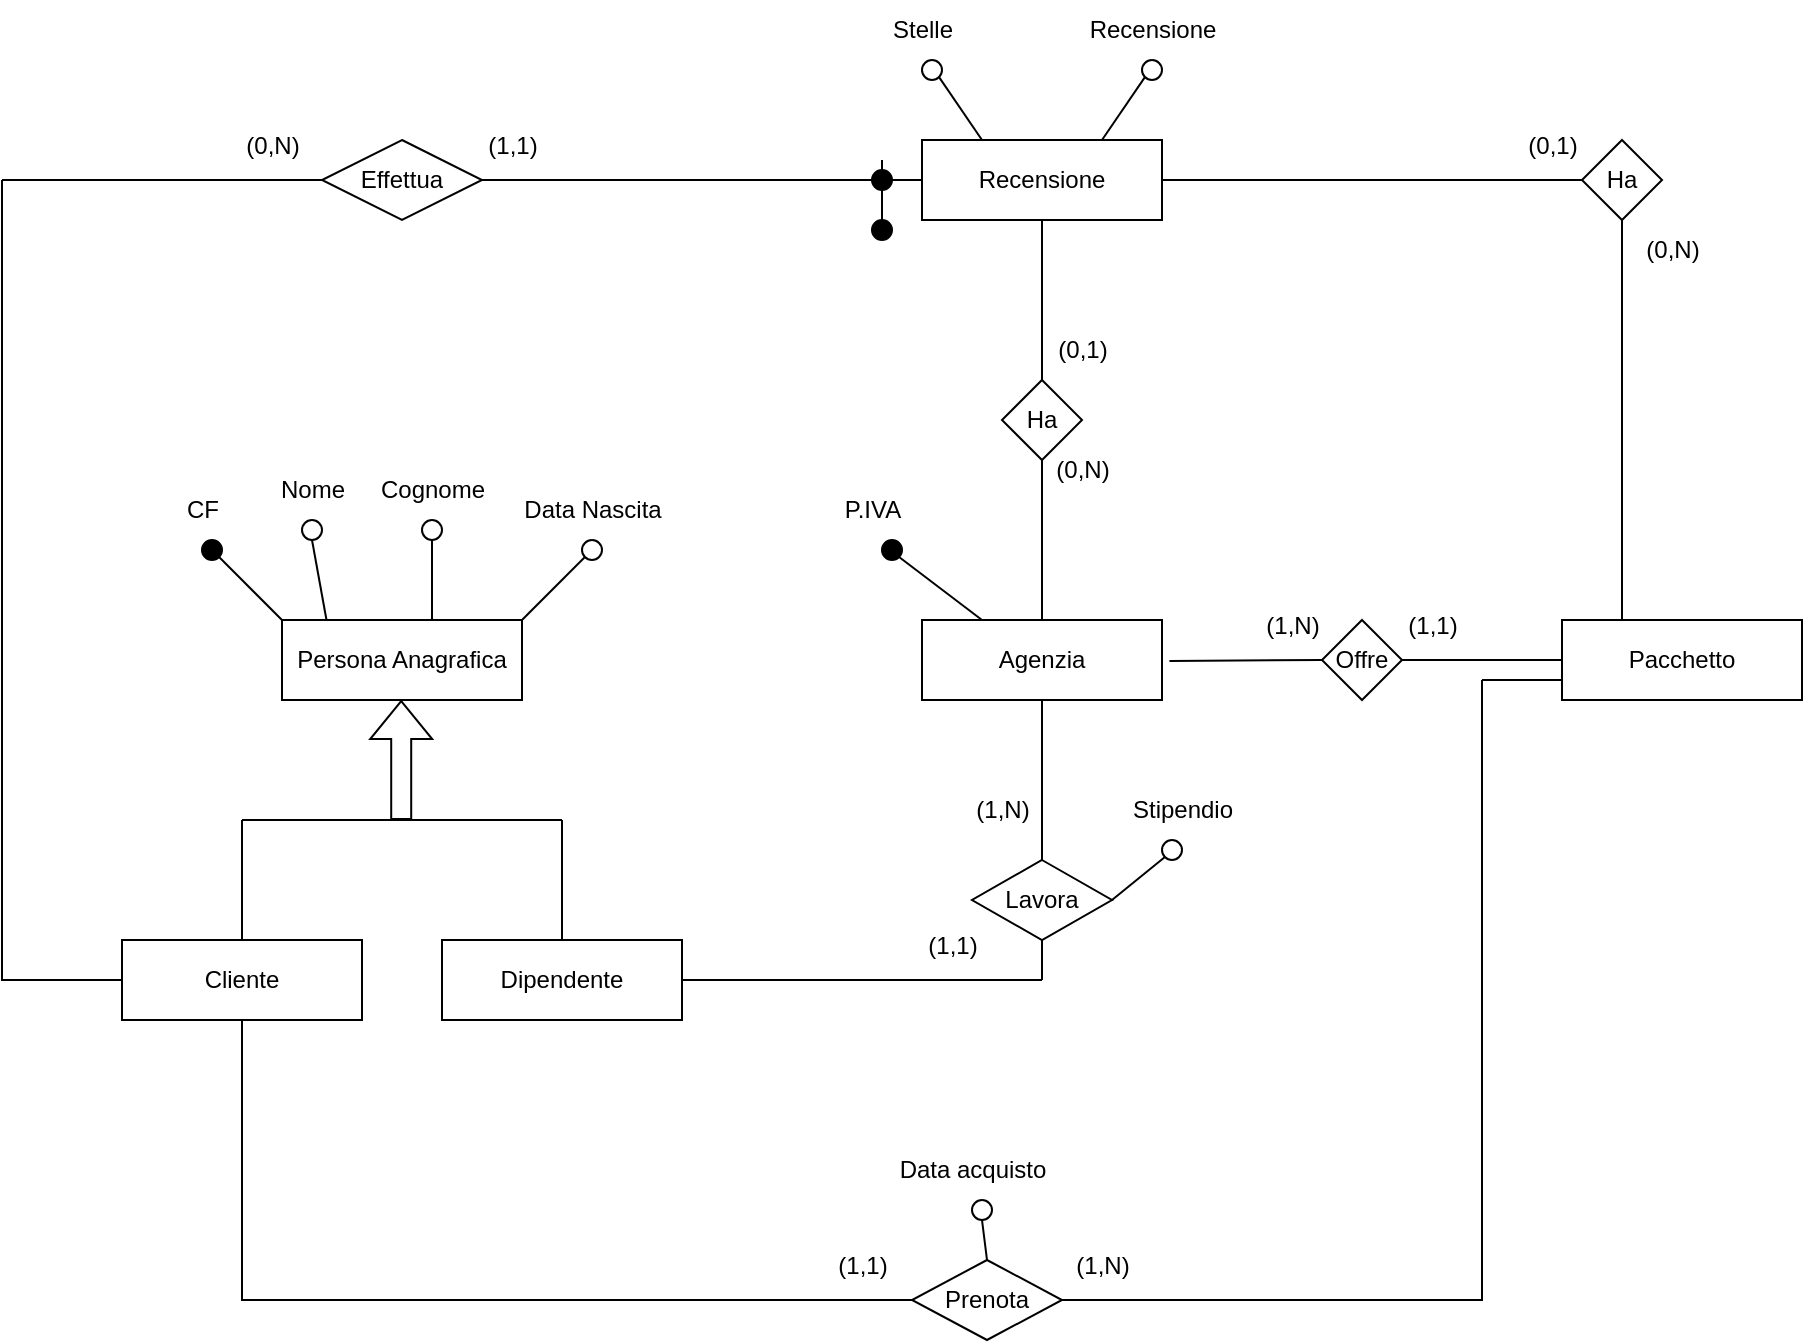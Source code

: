 <mxfile version="21.3.6">
  <diagram name="Page-1" id="eszvyq5Cj7oOyGVBtx96">
    <mxGraphModel dx="2217" dy="795" grid="1" gridSize="10" guides="1" tooltips="1" connect="1" arrows="1" fold="1" page="1" pageScale="1" pageWidth="850" pageHeight="1100" math="0" shadow="0">
      <root>
        <mxCell id="0" />
        <mxCell id="1" parent="0" />
        <mxCell id="S_3UvRGkCFh0jc6VybWF-6" value="Recensione" style="rounded=0;whiteSpace=wrap;html=1;" vertex="1" parent="1">
          <mxGeometry x="360" y="120" width="120" height="40" as="geometry" />
        </mxCell>
        <mxCell id="S_3UvRGkCFh0jc6VybWF-7" value="Agenzia" style="rounded=0;whiteSpace=wrap;html=1;" vertex="1" parent="1">
          <mxGeometry x="360" y="360" width="120" height="40" as="geometry" />
        </mxCell>
        <mxCell id="S_3UvRGkCFh0jc6VybWF-8" value="Pacchetto" style="rounded=0;whiteSpace=wrap;html=1;" vertex="1" parent="1">
          <mxGeometry x="680" y="360" width="120" height="40" as="geometry" />
        </mxCell>
        <mxCell id="S_3UvRGkCFh0jc6VybWF-9" value="Ha" style="rhombus;whiteSpace=wrap;html=1;" vertex="1" parent="1">
          <mxGeometry x="400" y="240" width="40" height="40" as="geometry" />
        </mxCell>
        <mxCell id="S_3UvRGkCFh0jc6VybWF-10" value="" style="endArrow=none;html=1;rounded=0;entryX=0.5;entryY=1;entryDx=0;entryDy=0;exitX=0.5;exitY=0;exitDx=0;exitDy=0;" edge="1" parent="1" source="S_3UvRGkCFh0jc6VybWF-7" target="S_3UvRGkCFh0jc6VybWF-9">
          <mxGeometry width="50" height="50" relative="1" as="geometry">
            <mxPoint x="350" y="310" as="sourcePoint" />
            <mxPoint x="400" y="260" as="targetPoint" />
          </mxGeometry>
        </mxCell>
        <mxCell id="S_3UvRGkCFh0jc6VybWF-11" value="" style="endArrow=none;html=1;rounded=0;entryX=0.5;entryY=0;entryDx=0;entryDy=0;exitX=0.5;exitY=1;exitDx=0;exitDy=0;" edge="1" parent="1" source="S_3UvRGkCFh0jc6VybWF-6" target="S_3UvRGkCFh0jc6VybWF-9">
          <mxGeometry width="50" height="50" relative="1" as="geometry">
            <mxPoint x="350" y="310" as="sourcePoint" />
            <mxPoint x="400" y="260" as="targetPoint" />
          </mxGeometry>
        </mxCell>
        <mxCell id="S_3UvRGkCFh0jc6VybWF-12" value="Offre" style="rhombus;whiteSpace=wrap;html=1;" vertex="1" parent="1">
          <mxGeometry x="560" y="360" width="40" height="40" as="geometry" />
        </mxCell>
        <mxCell id="S_3UvRGkCFh0jc6VybWF-14" value="" style="endArrow=none;html=1;rounded=0;exitX=1.031;exitY=0.513;exitDx=0;exitDy=0;exitPerimeter=0;entryX=0;entryY=0.5;entryDx=0;entryDy=0;" edge="1" parent="1" source="S_3UvRGkCFh0jc6VybWF-7" target="S_3UvRGkCFh0jc6VybWF-12">
          <mxGeometry width="50" height="50" relative="1" as="geometry">
            <mxPoint x="630" y="310" as="sourcePoint" />
            <mxPoint x="680" y="260" as="targetPoint" />
          </mxGeometry>
        </mxCell>
        <mxCell id="S_3UvRGkCFh0jc6VybWF-15" value="" style="endArrow=none;html=1;rounded=0;exitX=1;exitY=0.5;exitDx=0;exitDy=0;entryX=0;entryY=0.5;entryDx=0;entryDy=0;" edge="1" parent="1" source="S_3UvRGkCFh0jc6VybWF-12" target="S_3UvRGkCFh0jc6VybWF-8">
          <mxGeometry width="50" height="50" relative="1" as="geometry">
            <mxPoint x="630" y="300" as="sourcePoint" />
            <mxPoint x="680" y="250" as="targetPoint" />
          </mxGeometry>
        </mxCell>
        <mxCell id="S_3UvRGkCFh0jc6VybWF-16" value="" style="endArrow=none;html=1;rounded=0;entryX=0.25;entryY=0;entryDx=0;entryDy=0;exitX=1;exitY=1;exitDx=0;exitDy=0;" edge="1" parent="1" source="S_3UvRGkCFh0jc6VybWF-17" target="S_3UvRGkCFh0jc6VybWF-6">
          <mxGeometry width="50" height="50" relative="1" as="geometry">
            <mxPoint x="370" y="90" as="sourcePoint" />
            <mxPoint x="410" y="270" as="targetPoint" />
          </mxGeometry>
        </mxCell>
        <mxCell id="S_3UvRGkCFh0jc6VybWF-17" value="" style="ellipse;whiteSpace=wrap;html=1;aspect=fixed;" vertex="1" parent="1">
          <mxGeometry x="360" y="80" width="10" height="10" as="geometry" />
        </mxCell>
        <mxCell id="S_3UvRGkCFh0jc6VybWF-18" value="Stelle" style="text;html=1;align=center;verticalAlign=middle;resizable=0;points=[];autosize=1;strokeColor=none;fillColor=none;" vertex="1" parent="1">
          <mxGeometry x="335" y="50" width="50" height="30" as="geometry" />
        </mxCell>
        <mxCell id="S_3UvRGkCFh0jc6VybWF-20" value="" style="ellipse;whiteSpace=wrap;html=1;aspect=fixed;" vertex="1" parent="1">
          <mxGeometry x="470" y="80" width="10" height="10" as="geometry" />
        </mxCell>
        <mxCell id="S_3UvRGkCFh0jc6VybWF-22" value="" style="endArrow=none;html=1;rounded=0;exitX=0.75;exitY=0;exitDx=0;exitDy=0;entryX=0;entryY=1;entryDx=0;entryDy=0;" edge="1" parent="1" source="S_3UvRGkCFh0jc6VybWF-6" target="S_3UvRGkCFh0jc6VybWF-20">
          <mxGeometry width="50" height="50" relative="1" as="geometry">
            <mxPoint x="440" y="140" as="sourcePoint" />
            <mxPoint x="490" y="90" as="targetPoint" />
          </mxGeometry>
        </mxCell>
        <mxCell id="S_3UvRGkCFh0jc6VybWF-23" value="Recensione" style="text;html=1;align=center;verticalAlign=middle;resizable=0;points=[];autosize=1;strokeColor=none;fillColor=none;" vertex="1" parent="1">
          <mxGeometry x="430" y="50" width="90" height="30" as="geometry" />
        </mxCell>
        <mxCell id="S_3UvRGkCFh0jc6VybWF-24" value="" style="ellipse;whiteSpace=wrap;html=1;aspect=fixed;fillColor=#000000;" vertex="1" parent="1">
          <mxGeometry x="340" y="320" width="10" height="10" as="geometry" />
        </mxCell>
        <mxCell id="S_3UvRGkCFh0jc6VybWF-25" value="" style="endArrow=none;html=1;rounded=0;entryX=0.25;entryY=0;entryDx=0;entryDy=0;exitX=1;exitY=1;exitDx=0;exitDy=0;" edge="1" parent="1" source="S_3UvRGkCFh0jc6VybWF-24" target="S_3UvRGkCFh0jc6VybWF-7">
          <mxGeometry width="50" height="50" relative="1" as="geometry">
            <mxPoint x="290" y="320" as="sourcePoint" />
            <mxPoint x="340" y="270" as="targetPoint" />
          </mxGeometry>
        </mxCell>
        <mxCell id="S_3UvRGkCFh0jc6VybWF-26" value="P.IVA" style="text;html=1;align=center;verticalAlign=middle;resizable=0;points=[];autosize=1;strokeColor=none;fillColor=none;" vertex="1" parent="1">
          <mxGeometry x="310" y="290" width="50" height="30" as="geometry" />
        </mxCell>
        <mxCell id="S_3UvRGkCFh0jc6VybWF-29" value="(0,1)" style="text;html=1;align=center;verticalAlign=middle;resizable=0;points=[];autosize=1;strokeColor=none;fillColor=none;" vertex="1" parent="1">
          <mxGeometry x="415" y="210" width="50" height="30" as="geometry" />
        </mxCell>
        <mxCell id="S_3UvRGkCFh0jc6VybWF-30" value="(0,N)" style="text;html=1;align=center;verticalAlign=middle;resizable=0;points=[];autosize=1;strokeColor=none;fillColor=none;" vertex="1" parent="1">
          <mxGeometry x="415" y="270" width="50" height="30" as="geometry" />
        </mxCell>
        <mxCell id="S_3UvRGkCFh0jc6VybWF-31" value="(1,N)" style="text;html=1;align=center;verticalAlign=middle;resizable=0;points=[];autosize=1;strokeColor=none;fillColor=none;" vertex="1" parent="1">
          <mxGeometry x="520" y="348" width="50" height="30" as="geometry" />
        </mxCell>
        <mxCell id="S_3UvRGkCFh0jc6VybWF-32" value="(1,1)" style="text;html=1;align=center;verticalAlign=middle;resizable=0;points=[];autosize=1;strokeColor=none;fillColor=none;" vertex="1" parent="1">
          <mxGeometry x="590" y="348" width="50" height="30" as="geometry" />
        </mxCell>
        <mxCell id="S_3UvRGkCFh0jc6VybWF-33" value="Ha" style="rhombus;whiteSpace=wrap;html=1;" vertex="1" parent="1">
          <mxGeometry x="690" y="120" width="40" height="40" as="geometry" />
        </mxCell>
        <mxCell id="S_3UvRGkCFh0jc6VybWF-34" value="" style="endArrow=none;html=1;rounded=0;exitX=1;exitY=0.5;exitDx=0;exitDy=0;entryX=0;entryY=0.5;entryDx=0;entryDy=0;" edge="1" parent="1" source="S_3UvRGkCFh0jc6VybWF-6" target="S_3UvRGkCFh0jc6VybWF-33">
          <mxGeometry width="50" height="50" relative="1" as="geometry">
            <mxPoint x="640" y="290" as="sourcePoint" />
            <mxPoint x="690" y="240" as="targetPoint" />
          </mxGeometry>
        </mxCell>
        <mxCell id="S_3UvRGkCFh0jc6VybWF-35" value="" style="endArrow=none;html=1;rounded=0;entryX=0.5;entryY=1;entryDx=0;entryDy=0;exitX=0.25;exitY=0;exitDx=0;exitDy=0;" edge="1" parent="1" source="S_3UvRGkCFh0jc6VybWF-8" target="S_3UvRGkCFh0jc6VybWF-33">
          <mxGeometry width="50" height="50" relative="1" as="geometry">
            <mxPoint x="640" y="290" as="sourcePoint" />
            <mxPoint x="690" y="240" as="targetPoint" />
          </mxGeometry>
        </mxCell>
        <mxCell id="S_3UvRGkCFh0jc6VybWF-36" value="(0,1)" style="text;html=1;align=center;verticalAlign=middle;resizable=0;points=[];autosize=1;strokeColor=none;fillColor=none;" vertex="1" parent="1">
          <mxGeometry x="650" y="108" width="50" height="30" as="geometry" />
        </mxCell>
        <mxCell id="S_3UvRGkCFh0jc6VybWF-37" value="(0,N)" style="text;html=1;align=center;verticalAlign=middle;resizable=0;points=[];autosize=1;strokeColor=none;fillColor=none;" vertex="1" parent="1">
          <mxGeometry x="710" y="160" width="50" height="30" as="geometry" />
        </mxCell>
        <mxCell id="S_3UvRGkCFh0jc6VybWF-38" value="Persona Anagrafica" style="rounded=0;whiteSpace=wrap;html=1;" vertex="1" parent="1">
          <mxGeometry x="40" y="360" width="120" height="40" as="geometry" />
        </mxCell>
        <mxCell id="S_3UvRGkCFh0jc6VybWF-39" value="" style="shape=flexArrow;endArrow=classic;html=1;rounded=0;" edge="1" parent="1">
          <mxGeometry width="50" height="50" relative="1" as="geometry">
            <mxPoint x="99.6" y="460" as="sourcePoint" />
            <mxPoint x="99.6" y="400" as="targetPoint" />
          </mxGeometry>
        </mxCell>
        <mxCell id="S_3UvRGkCFh0jc6VybWF-40" value="" style="endArrow=none;html=1;rounded=0;" edge="1" parent="1">
          <mxGeometry width="50" height="50" relative="1" as="geometry">
            <mxPoint x="20" y="460" as="sourcePoint" />
            <mxPoint x="180" y="460" as="targetPoint" />
          </mxGeometry>
        </mxCell>
        <mxCell id="S_3UvRGkCFh0jc6VybWF-41" value="Cliente" style="rounded=0;whiteSpace=wrap;html=1;" vertex="1" parent="1">
          <mxGeometry x="-40" y="520" width="120" height="40" as="geometry" />
        </mxCell>
        <mxCell id="S_3UvRGkCFh0jc6VybWF-42" value="Dipendente" style="rounded=0;whiteSpace=wrap;html=1;" vertex="1" parent="1">
          <mxGeometry x="120" y="520" width="120" height="40" as="geometry" />
        </mxCell>
        <mxCell id="S_3UvRGkCFh0jc6VybWF-43" value="" style="endArrow=none;html=1;rounded=0;entryX=0.5;entryY=0;entryDx=0;entryDy=0;" edge="1" parent="1" target="S_3UvRGkCFh0jc6VybWF-42">
          <mxGeometry width="50" height="50" relative="1" as="geometry">
            <mxPoint x="180" y="460" as="sourcePoint" />
            <mxPoint x="250" y="460" as="targetPoint" />
          </mxGeometry>
        </mxCell>
        <mxCell id="S_3UvRGkCFh0jc6VybWF-45" value="" style="endArrow=none;html=1;rounded=0;exitX=0.5;exitY=0;exitDx=0;exitDy=0;" edge="1" parent="1" source="S_3UvRGkCFh0jc6VybWF-41">
          <mxGeometry width="50" height="50" relative="1" as="geometry">
            <mxPoint x="200" y="510" as="sourcePoint" />
            <mxPoint x="20" y="460" as="targetPoint" />
          </mxGeometry>
        </mxCell>
        <mxCell id="S_3UvRGkCFh0jc6VybWF-46" value="" style="endArrow=none;html=1;rounded=0;exitX=0;exitY=0;exitDx=0;exitDy=0;" edge="1" parent="1" source="S_3UvRGkCFh0jc6VybWF-38" target="S_3UvRGkCFh0jc6VybWF-47">
          <mxGeometry width="50" height="50" relative="1" as="geometry">
            <mxPoint x="240" y="530" as="sourcePoint" />
            <mxPoint x="20" y="330" as="targetPoint" />
          </mxGeometry>
        </mxCell>
        <mxCell id="S_3UvRGkCFh0jc6VybWF-47" value="" style="ellipse;whiteSpace=wrap;html=1;aspect=fixed;fillColor=#000000;" vertex="1" parent="1">
          <mxGeometry y="320" width="10" height="10" as="geometry" />
        </mxCell>
        <mxCell id="S_3UvRGkCFh0jc6VybWF-49" value="CF" style="text;html=1;align=center;verticalAlign=middle;resizable=0;points=[];autosize=1;strokeColor=none;fillColor=none;" vertex="1" parent="1">
          <mxGeometry x="-20" y="290" width="40" height="30" as="geometry" />
        </mxCell>
        <mxCell id="S_3UvRGkCFh0jc6VybWF-50" value="" style="ellipse;whiteSpace=wrap;html=1;aspect=fixed;" vertex="1" parent="1">
          <mxGeometry x="50" y="310" width="10" height="10" as="geometry" />
        </mxCell>
        <mxCell id="S_3UvRGkCFh0jc6VybWF-51" value="Nome" style="text;html=1;align=center;verticalAlign=middle;resizable=0;points=[];autosize=1;strokeColor=none;fillColor=none;" vertex="1" parent="1">
          <mxGeometry x="25" y="280" width="60" height="30" as="geometry" />
        </mxCell>
        <mxCell id="S_3UvRGkCFh0jc6VybWF-52" value="" style="ellipse;whiteSpace=wrap;html=1;aspect=fixed;" vertex="1" parent="1">
          <mxGeometry x="110" y="310" width="10" height="10" as="geometry" />
        </mxCell>
        <mxCell id="S_3UvRGkCFh0jc6VybWF-53" value="Cognome" style="text;html=1;align=center;verticalAlign=middle;resizable=0;points=[];autosize=1;strokeColor=none;fillColor=none;" vertex="1" parent="1">
          <mxGeometry x="75" y="280" width="80" height="30" as="geometry" />
        </mxCell>
        <mxCell id="S_3UvRGkCFh0jc6VybWF-54" value="" style="ellipse;whiteSpace=wrap;html=1;aspect=fixed;" vertex="1" parent="1">
          <mxGeometry x="190" y="320" width="10" height="10" as="geometry" />
        </mxCell>
        <mxCell id="S_3UvRGkCFh0jc6VybWF-55" value="Data Nascita" style="text;html=1;align=center;verticalAlign=middle;resizable=0;points=[];autosize=1;strokeColor=none;fillColor=none;" vertex="1" parent="1">
          <mxGeometry x="150" y="290" width="90" height="30" as="geometry" />
        </mxCell>
        <mxCell id="S_3UvRGkCFh0jc6VybWF-56" value="" style="endArrow=none;html=1;rounded=0;exitX=0.186;exitY=0.01;exitDx=0;exitDy=0;exitPerimeter=0;entryX=0.5;entryY=1;entryDx=0;entryDy=0;" edge="1" parent="1" source="S_3UvRGkCFh0jc6VybWF-38" target="S_3UvRGkCFh0jc6VybWF-50">
          <mxGeometry width="50" height="50" relative="1" as="geometry">
            <mxPoint x="80" y="330" as="sourcePoint" />
            <mxPoint x="130" y="280" as="targetPoint" />
          </mxGeometry>
        </mxCell>
        <mxCell id="S_3UvRGkCFh0jc6VybWF-57" value="" style="endArrow=none;html=1;rounded=0;exitX=0.625;exitY=0.006;exitDx=0;exitDy=0;entryX=0.5;entryY=1;entryDx=0;entryDy=0;exitPerimeter=0;" edge="1" parent="1" source="S_3UvRGkCFh0jc6VybWF-38" target="S_3UvRGkCFh0jc6VybWF-52">
          <mxGeometry width="50" height="50" relative="1" as="geometry">
            <mxPoint x="60" y="340" as="sourcePoint" />
            <mxPoint x="110" y="290" as="targetPoint" />
          </mxGeometry>
        </mxCell>
        <mxCell id="S_3UvRGkCFh0jc6VybWF-58" value="" style="endArrow=none;html=1;rounded=0;exitX=1;exitY=0;exitDx=0;exitDy=0;entryX=0;entryY=1;entryDx=0;entryDy=0;" edge="1" parent="1" source="S_3UvRGkCFh0jc6VybWF-38" target="S_3UvRGkCFh0jc6VybWF-54">
          <mxGeometry width="50" height="50" relative="1" as="geometry">
            <mxPoint x="60" y="340" as="sourcePoint" />
            <mxPoint x="110" y="290" as="targetPoint" />
          </mxGeometry>
        </mxCell>
        <mxCell id="S_3UvRGkCFh0jc6VybWF-59" value="Lavora" style="rhombus;whiteSpace=wrap;html=1;" vertex="1" parent="1">
          <mxGeometry x="385" y="480" width="70" height="40" as="geometry" />
        </mxCell>
        <mxCell id="S_3UvRGkCFh0jc6VybWF-62" value="" style="endArrow=none;html=1;rounded=0;entryX=0.5;entryY=1;entryDx=0;entryDy=0;exitX=0.5;exitY=0;exitDx=0;exitDy=0;" edge="1" parent="1" source="S_3UvRGkCFh0jc6VybWF-59" target="S_3UvRGkCFh0jc6VybWF-7">
          <mxGeometry width="50" height="50" relative="1" as="geometry">
            <mxPoint x="380" y="450" as="sourcePoint" />
            <mxPoint x="430" y="400" as="targetPoint" />
          </mxGeometry>
        </mxCell>
        <mxCell id="S_3UvRGkCFh0jc6VybWF-63" value="" style="endArrow=none;html=1;rounded=0;exitX=0.5;exitY=1;exitDx=0;exitDy=0;" edge="1" parent="1" source="S_3UvRGkCFh0jc6VybWF-59">
          <mxGeometry width="50" height="50" relative="1" as="geometry">
            <mxPoint x="410" y="470" as="sourcePoint" />
            <mxPoint x="420" y="540" as="targetPoint" />
          </mxGeometry>
        </mxCell>
        <mxCell id="S_3UvRGkCFh0jc6VybWF-64" value="" style="endArrow=none;html=1;rounded=0;exitX=1;exitY=0.5;exitDx=0;exitDy=0;" edge="1" parent="1" source="S_3UvRGkCFh0jc6VybWF-42">
          <mxGeometry width="50" height="50" relative="1" as="geometry">
            <mxPoint x="410" y="470" as="sourcePoint" />
            <mxPoint x="420" y="540" as="targetPoint" />
          </mxGeometry>
        </mxCell>
        <mxCell id="S_3UvRGkCFh0jc6VybWF-65" value="(1,1)" style="text;html=1;align=center;verticalAlign=middle;resizable=0;points=[];autosize=1;strokeColor=none;fillColor=none;" vertex="1" parent="1">
          <mxGeometry x="350" y="508" width="50" height="30" as="geometry" />
        </mxCell>
        <mxCell id="S_3UvRGkCFh0jc6VybWF-66" value="(1,N)" style="text;html=1;align=center;verticalAlign=middle;resizable=0;points=[];autosize=1;strokeColor=none;fillColor=none;" vertex="1" parent="1">
          <mxGeometry x="375" y="440" width="50" height="30" as="geometry" />
        </mxCell>
        <mxCell id="S_3UvRGkCFh0jc6VybWF-68" value="" style="ellipse;whiteSpace=wrap;html=1;aspect=fixed;" vertex="1" parent="1">
          <mxGeometry x="480" y="470" width="10" height="10" as="geometry" />
        </mxCell>
        <mxCell id="S_3UvRGkCFh0jc6VybWF-69" value="" style="endArrow=none;html=1;rounded=0;exitX=1;exitY=0.5;exitDx=0;exitDy=0;entryX=0;entryY=1;entryDx=0;entryDy=0;" edge="1" parent="1" source="S_3UvRGkCFh0jc6VybWF-59" target="S_3UvRGkCFh0jc6VybWF-68">
          <mxGeometry width="50" height="50" relative="1" as="geometry">
            <mxPoint x="330" y="490" as="sourcePoint" />
            <mxPoint x="380" y="440" as="targetPoint" />
          </mxGeometry>
        </mxCell>
        <mxCell id="S_3UvRGkCFh0jc6VybWF-70" value="Stipendio" style="text;html=1;align=center;verticalAlign=middle;resizable=0;points=[];autosize=1;strokeColor=none;fillColor=none;" vertex="1" parent="1">
          <mxGeometry x="455" y="440" width="70" height="30" as="geometry" />
        </mxCell>
        <mxCell id="S_3UvRGkCFh0jc6VybWF-71" value="Prenota" style="rhombus;whiteSpace=wrap;html=1;" vertex="1" parent="1">
          <mxGeometry x="355" y="680" width="75" height="40" as="geometry" />
        </mxCell>
        <mxCell id="S_3UvRGkCFh0jc6VybWF-73" value="" style="endArrow=none;html=1;rounded=0;exitX=0;exitY=0.5;exitDx=0;exitDy=0;entryX=0.5;entryY=1;entryDx=0;entryDy=0;" edge="1" parent="1" source="S_3UvRGkCFh0jc6VybWF-71" target="S_3UvRGkCFh0jc6VybWF-41">
          <mxGeometry width="50" height="50" relative="1" as="geometry">
            <mxPoint x="150" y="690" as="sourcePoint" />
            <mxPoint x="200" y="640" as="targetPoint" />
            <Array as="points">
              <mxPoint x="20" y="700" />
            </Array>
          </mxGeometry>
        </mxCell>
        <mxCell id="S_3UvRGkCFh0jc6VybWF-74" value="" style="endArrow=none;html=1;rounded=0;exitX=1;exitY=0.5;exitDx=0;exitDy=0;" edge="1" parent="1" source="S_3UvRGkCFh0jc6VybWF-71">
          <mxGeometry width="50" height="50" relative="1" as="geometry">
            <mxPoint x="330" y="540" as="sourcePoint" />
            <mxPoint x="640" y="390" as="targetPoint" />
            <Array as="points">
              <mxPoint x="640" y="700" />
            </Array>
          </mxGeometry>
        </mxCell>
        <mxCell id="S_3UvRGkCFh0jc6VybWF-75" value="" style="endArrow=none;html=1;rounded=0;entryX=0;entryY=0.75;entryDx=0;entryDy=0;" edge="1" parent="1" target="S_3UvRGkCFh0jc6VybWF-8">
          <mxGeometry width="50" height="50" relative="1" as="geometry">
            <mxPoint x="640" y="390" as="sourcePoint" />
            <mxPoint x="610" y="370" as="targetPoint" />
          </mxGeometry>
        </mxCell>
        <mxCell id="S_3UvRGkCFh0jc6VybWF-76" value="(1,1)" style="text;html=1;align=center;verticalAlign=middle;resizable=0;points=[];autosize=1;strokeColor=none;fillColor=none;" vertex="1" parent="1">
          <mxGeometry x="305" y="668" width="50" height="30" as="geometry" />
        </mxCell>
        <mxCell id="S_3UvRGkCFh0jc6VybWF-77" value="(1,N)" style="text;html=1;align=center;verticalAlign=middle;resizable=0;points=[];autosize=1;strokeColor=none;fillColor=none;" vertex="1" parent="1">
          <mxGeometry x="425" y="668" width="50" height="30" as="geometry" />
        </mxCell>
        <mxCell id="S_3UvRGkCFh0jc6VybWF-78" value="Effettua" style="rhombus;whiteSpace=wrap;html=1;" vertex="1" parent="1">
          <mxGeometry x="60" y="120" width="80" height="40" as="geometry" />
        </mxCell>
        <mxCell id="S_3UvRGkCFh0jc6VybWF-79" style="edgeStyle=orthogonalEdgeStyle;rounded=0;orthogonalLoop=1;jettySize=auto;html=1;exitX=0.5;exitY=1;exitDx=0;exitDy=0;" edge="1" parent="1" source="S_3UvRGkCFh0jc6VybWF-78" target="S_3UvRGkCFh0jc6VybWF-78">
          <mxGeometry relative="1" as="geometry" />
        </mxCell>
        <mxCell id="S_3UvRGkCFh0jc6VybWF-80" value="" style="endArrow=none;html=1;rounded=0;entryX=0;entryY=0.5;entryDx=0;entryDy=0;exitX=1;exitY=0.5;exitDx=0;exitDy=0;" edge="1" parent="1" source="S_3UvRGkCFh0jc6VybWF-87" target="S_3UvRGkCFh0jc6VybWF-6">
          <mxGeometry width="50" height="50" relative="1" as="geometry">
            <mxPoint x="70" y="350" as="sourcePoint" />
            <mxPoint x="120" y="300" as="targetPoint" />
          </mxGeometry>
        </mxCell>
        <mxCell id="S_3UvRGkCFh0jc6VybWF-83" value="" style="endArrow=none;html=1;rounded=0;entryX=0;entryY=0.5;entryDx=0;entryDy=0;" edge="1" parent="1" target="S_3UvRGkCFh0jc6VybWF-78">
          <mxGeometry width="50" height="50" relative="1" as="geometry">
            <mxPoint x="-100" y="140" as="sourcePoint" />
            <mxPoint x="-20" y="150" as="targetPoint" />
          </mxGeometry>
        </mxCell>
        <mxCell id="S_3UvRGkCFh0jc6VybWF-84" value="" style="endArrow=none;html=1;rounded=0;entryX=0;entryY=0.5;entryDx=0;entryDy=0;" edge="1" parent="1" target="S_3UvRGkCFh0jc6VybWF-41">
          <mxGeometry width="50" height="50" relative="1" as="geometry">
            <mxPoint x="-100" y="140" as="sourcePoint" />
            <mxPoint x="-110" y="600" as="targetPoint" />
            <Array as="points">
              <mxPoint x="-100" y="540" />
            </Array>
          </mxGeometry>
        </mxCell>
        <mxCell id="S_3UvRGkCFh0jc6VybWF-85" value="(0,N)" style="text;html=1;align=center;verticalAlign=middle;resizable=0;points=[];autosize=1;strokeColor=none;fillColor=none;" vertex="1" parent="1">
          <mxGeometry x="10" y="108" width="50" height="30" as="geometry" />
        </mxCell>
        <mxCell id="S_3UvRGkCFh0jc6VybWF-86" value="(1,1)" style="text;html=1;align=center;verticalAlign=middle;resizable=0;points=[];autosize=1;strokeColor=none;fillColor=none;" vertex="1" parent="1">
          <mxGeometry x="130" y="108" width="50" height="30" as="geometry" />
        </mxCell>
        <mxCell id="S_3UvRGkCFh0jc6VybWF-88" value="" style="endArrow=none;html=1;rounded=0;entryX=0;entryY=0.5;entryDx=0;entryDy=0;exitX=1;exitY=0.5;exitDx=0;exitDy=0;" edge="1" parent="1" source="S_3UvRGkCFh0jc6VybWF-78" target="S_3UvRGkCFh0jc6VybWF-87">
          <mxGeometry width="50" height="50" relative="1" as="geometry">
            <mxPoint x="140" y="140" as="sourcePoint" />
            <mxPoint x="360" y="140" as="targetPoint" />
          </mxGeometry>
        </mxCell>
        <mxCell id="S_3UvRGkCFh0jc6VybWF-87" value="" style="ellipse;whiteSpace=wrap;html=1;aspect=fixed;fillColor=#000000;" vertex="1" parent="1">
          <mxGeometry x="335" y="135" width="10" height="10" as="geometry" />
        </mxCell>
        <mxCell id="S_3UvRGkCFh0jc6VybWF-89" value="" style="endArrow=none;html=1;rounded=0;entryX=0.5;entryY=1;entryDx=0;entryDy=0;" edge="1" parent="1" target="S_3UvRGkCFh0jc6VybWF-87">
          <mxGeometry width="50" height="50" relative="1" as="geometry">
            <mxPoint x="340" y="160" as="sourcePoint" />
            <mxPoint x="390" y="180" as="targetPoint" />
          </mxGeometry>
        </mxCell>
        <mxCell id="S_3UvRGkCFh0jc6VybWF-90" value="" style="ellipse;whiteSpace=wrap;html=1;aspect=fixed;fillColor=#000000;" vertex="1" parent="1">
          <mxGeometry x="335" y="160" width="10" height="10" as="geometry" />
        </mxCell>
        <mxCell id="S_3UvRGkCFh0jc6VybWF-92" value="" style="endArrow=none;html=1;rounded=0;exitX=0.5;exitY=0;exitDx=0;exitDy=0;" edge="1" parent="1" source="S_3UvRGkCFh0jc6VybWF-87">
          <mxGeometry width="50" height="50" relative="1" as="geometry">
            <mxPoint x="330" y="210" as="sourcePoint" />
            <mxPoint x="340" y="130" as="targetPoint" />
          </mxGeometry>
        </mxCell>
        <mxCell id="S_3UvRGkCFh0jc6VybWF-93" value="" style="endArrow=none;html=1;rounded=0;exitX=0.5;exitY=0;exitDx=0;exitDy=0;entryX=0.5;entryY=1;entryDx=0;entryDy=0;" edge="1" parent="1" source="S_3UvRGkCFh0jc6VybWF-71" target="S_3UvRGkCFh0jc6VybWF-94">
          <mxGeometry width="50" height="50" relative="1" as="geometry">
            <mxPoint x="350" y="680" as="sourcePoint" />
            <mxPoint x="374" y="670" as="targetPoint" />
          </mxGeometry>
        </mxCell>
        <mxCell id="S_3UvRGkCFh0jc6VybWF-94" value="" style="ellipse;whiteSpace=wrap;html=1;aspect=fixed;" vertex="1" parent="1">
          <mxGeometry x="385" y="650" width="10" height="10" as="geometry" />
        </mxCell>
        <mxCell id="S_3UvRGkCFh0jc6VybWF-95" value="Data acquisto" style="text;html=1;align=center;verticalAlign=middle;resizable=0;points=[];autosize=1;strokeColor=none;fillColor=none;" vertex="1" parent="1">
          <mxGeometry x="335" y="620" width="100" height="30" as="geometry" />
        </mxCell>
      </root>
    </mxGraphModel>
  </diagram>
</mxfile>
